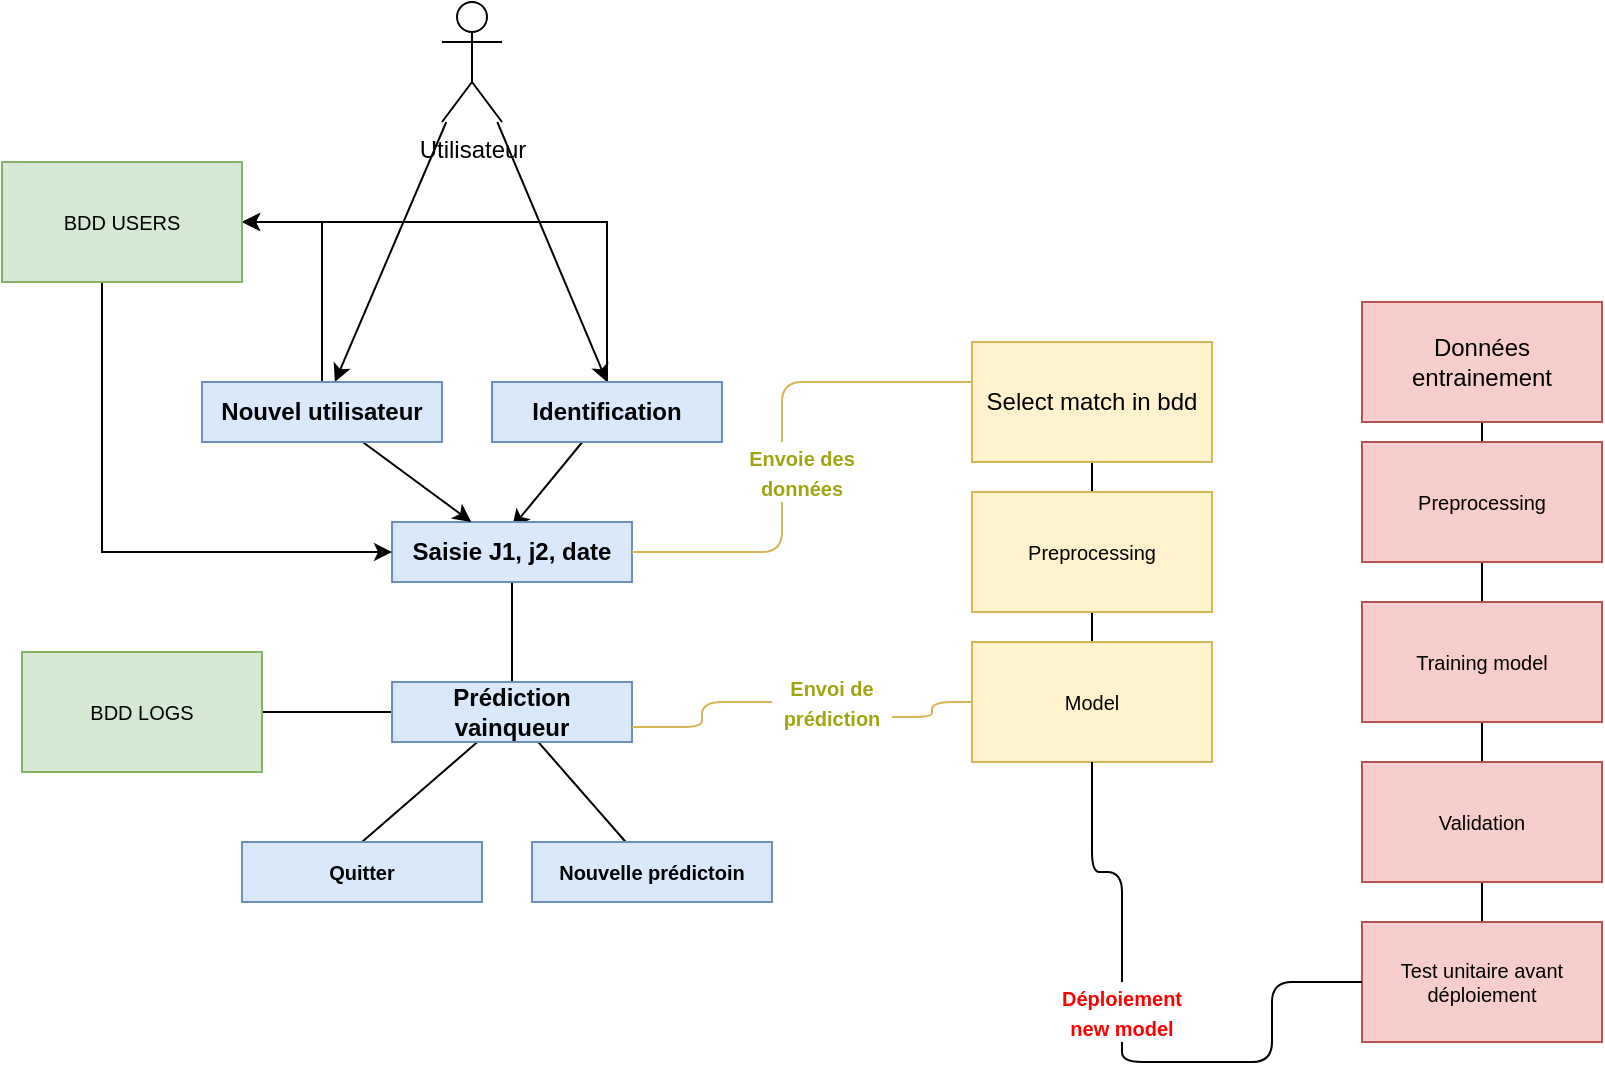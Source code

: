 <mxfile version="22.0.8" type="device">
  <diagram id="YjW5S-56ClEbzsRzcKw_" name="Page-1">
    <mxGraphModel dx="1434" dy="775" grid="1" gridSize="10" guides="1" tooltips="1" connect="1" arrows="1" fold="1" page="1" pageScale="1" pageWidth="850" pageHeight="1100" math="0" shadow="0">
      <root>
        <mxCell id="0" />
        <mxCell id="1" parent="0" />
        <mxCell id="10" style="edgeStyle=none;html=1;entryX=0.5;entryY=0;entryDx=0;entryDy=0;" parent="1" source="2" target="5" edge="1">
          <mxGeometry relative="1" as="geometry">
            <mxPoint x="265" y="230" as="targetPoint" />
          </mxGeometry>
        </mxCell>
        <mxCell id="0zTGKmSQJLN98mf2vQlX-51" style="rounded=0;orthogonalLoop=1;jettySize=auto;html=1;" edge="1" parent="1" source="2" target="0zTGKmSQJLN98mf2vQlX-49">
          <mxGeometry relative="1" as="geometry" />
        </mxCell>
        <mxCell id="2" value="Utilisateur" style="shape=umlActor;verticalLabelPosition=bottom;verticalAlign=top;html=1;outlineConnect=0;" parent="1" vertex="1">
          <mxGeometry x="230" y="10" width="30" height="60" as="geometry" />
        </mxCell>
        <mxCell id="13" style="edgeStyle=none;html=1;entryX=0.5;entryY=0.093;entryDx=0;entryDy=0;entryPerimeter=0;" parent="1" source="5" target="14" edge="1">
          <mxGeometry relative="1" as="geometry">
            <mxPoint x="265" y="260" as="targetPoint" />
          </mxGeometry>
        </mxCell>
        <mxCell id="0zTGKmSQJLN98mf2vQlX-58" style="edgeStyle=orthogonalEdgeStyle;rounded=0;orthogonalLoop=1;jettySize=auto;html=1;" edge="1" parent="1" source="5" target="0zTGKmSQJLN98mf2vQlX-55">
          <mxGeometry relative="1" as="geometry">
            <Array as="points">
              <mxPoint x="313" y="120" />
            </Array>
          </mxGeometry>
        </mxCell>
        <mxCell id="5" value="&lt;b&gt;Identification&lt;/b&gt;" style="rounded=0;whiteSpace=wrap;html=1;fillColor=#dae8fc;strokeColor=#6c8ebf;" parent="1" vertex="1">
          <mxGeometry x="255" y="200" width="115" height="30" as="geometry" />
        </mxCell>
        <mxCell id="16" style="edgeStyle=none;html=1;endArrow=none;endFill=0;" parent="1" source="14" edge="1">
          <mxGeometry relative="1" as="geometry">
            <mxPoint x="265" y="360" as="targetPoint" />
          </mxGeometry>
        </mxCell>
        <mxCell id="20" style="edgeStyle=orthogonalEdgeStyle;html=1;endArrow=none;endFill=0;fillColor=#fff2cc;strokeColor=#d6b656;startArrow=none;" parent="1" source="22" target="21" edge="1">
          <mxGeometry relative="1" as="geometry">
            <mxPoint x="425" y="240" as="targetPoint" />
            <Array as="points">
              <mxPoint x="400" y="200" />
            </Array>
          </mxGeometry>
        </mxCell>
        <mxCell id="14" value="&lt;b&gt;Saisie J1, j2, date&lt;/b&gt;" style="rounded=0;whiteSpace=wrap;html=1;fillColor=#dae8fc;strokeColor=#6c8ebf;" parent="1" vertex="1">
          <mxGeometry x="205" y="270" width="120" height="30" as="geometry" />
        </mxCell>
        <mxCell id="32" style="html=1;fontSize=10;fontColor=#a0a512;endArrow=none;endFill=0;" parent="1" source="17" target="33" edge="1">
          <mxGeometry relative="1" as="geometry">
            <mxPoint x="315" y="440" as="targetPoint" />
          </mxGeometry>
        </mxCell>
        <mxCell id="34" style="edgeStyle=none;html=1;fontSize=10;fontColor=#a0a512;endArrow=none;endFill=0;entryX=0.5;entryY=0;entryDx=0;entryDy=0;" parent="1" source="17" target="35" edge="1">
          <mxGeometry relative="1" as="geometry">
            <mxPoint x="205" y="430" as="targetPoint" />
          </mxGeometry>
        </mxCell>
        <mxCell id="36" style="edgeStyle=none;html=1;fontSize=10;fontColor=#a0a512;endArrow=none;endFill=0;" parent="1" source="17" edge="1">
          <mxGeometry relative="1" as="geometry">
            <mxPoint x="120" y="365" as="targetPoint" />
          </mxGeometry>
        </mxCell>
        <mxCell id="17" value="&lt;b&gt;Prédiction vainqueur&lt;/b&gt;" style="rounded=0;whiteSpace=wrap;html=1;fillColor=#dae8fc;strokeColor=#6c8ebf;" parent="1" vertex="1">
          <mxGeometry x="205" y="350" width="120" height="30" as="geometry" />
        </mxCell>
        <mxCell id="23" style="edgeStyle=orthogonalEdgeStyle;html=1;fontSize=10;fontColor=#a0a512;endArrow=none;endFill=0;" parent="1" source="21" target="24" edge="1">
          <mxGeometry relative="1" as="geometry">
            <mxPoint x="555" y="260" as="targetPoint" />
          </mxGeometry>
        </mxCell>
        <mxCell id="21" value="Select match in bdd" style="rounded=0;whiteSpace=wrap;html=1;fillColor=#fff2cc;strokeColor=#d6b656;" parent="1" vertex="1">
          <mxGeometry x="495" y="180" width="120" height="60" as="geometry" />
        </mxCell>
        <mxCell id="25" style="edgeStyle=orthogonalEdgeStyle;html=1;fontSize=10;fontColor=#a0a512;endArrow=none;endFill=0;" parent="1" source="24" target="26" edge="1">
          <mxGeometry relative="1" as="geometry">
            <mxPoint x="555" y="360" as="targetPoint" />
          </mxGeometry>
        </mxCell>
        <mxCell id="24" value="Preprocessing" style="rounded=0;whiteSpace=wrap;html=1;labelBackgroundColor=none;fontSize=10;fillColor=#fff2cc;strokeColor=#d6b656;" parent="1" vertex="1">
          <mxGeometry x="495" y="255" width="120" height="60" as="geometry" />
        </mxCell>
        <mxCell id="28" style="edgeStyle=orthogonalEdgeStyle;html=1;entryX=1;entryY=0.75;entryDx=0;entryDy=0;fontSize=10;fontColor=#a0a512;endArrow=none;endFill=0;startArrow=none;fillColor=#fff2cc;strokeColor=#d6b656;" parent="1" source="29" target="17" edge="1">
          <mxGeometry relative="1" as="geometry" />
        </mxCell>
        <mxCell id="26" value="Model" style="rounded=0;whiteSpace=wrap;html=1;labelBackgroundColor=none;fontSize=10;fillColor=#fff2cc;strokeColor=#d6b656;" parent="1" vertex="1">
          <mxGeometry x="495" y="330" width="120" height="60" as="geometry" />
        </mxCell>
        <mxCell id="30" value="" style="edgeStyle=orthogonalEdgeStyle;html=1;entryX=1;entryY=0.75;entryDx=0;entryDy=0;fontSize=10;fontColor=#a0a512;endArrow=none;endFill=0;fillColor=#fff2cc;strokeColor=#d6b656;" parent="1" source="26" target="29" edge="1">
          <mxGeometry relative="1" as="geometry">
            <mxPoint x="495" y="360" as="sourcePoint" />
            <mxPoint x="325" y="372.5" as="targetPoint" />
          </mxGeometry>
        </mxCell>
        <mxCell id="29" value="&lt;font color=&quot;#a0a512&quot; style=&quot;font-size: 10px;&quot;&gt;&lt;b style=&quot;&quot;&gt;Envoi de prédiction&lt;/b&gt;&lt;/font&gt;" style="text;html=1;strokeColor=none;fillColor=none;align=center;verticalAlign=middle;whiteSpace=wrap;rounded=0;" parent="1" vertex="1">
          <mxGeometry x="395" y="345" width="60" height="30" as="geometry" />
        </mxCell>
        <mxCell id="31" value="" style="edgeStyle=orthogonalEdgeStyle;html=1;endArrow=none;endFill=0;fillColor=#fff2cc;strokeColor=#d6b656;" parent="1" source="14" target="22" edge="1">
          <mxGeometry relative="1" as="geometry">
            <mxPoint x="495" y="200" as="targetPoint" />
            <mxPoint x="325" y="285" as="sourcePoint" />
            <Array as="points">
              <mxPoint x="400" y="285" />
            </Array>
          </mxGeometry>
        </mxCell>
        <mxCell id="22" value="&lt;font color=&quot;#a0a512&quot; style=&quot;font-size: 10px;&quot;&gt;&lt;b style=&quot;&quot;&gt;Envoie des données&lt;/b&gt;&lt;/font&gt;" style="text;html=1;strokeColor=none;fillColor=none;align=center;verticalAlign=middle;whiteSpace=wrap;rounded=0;" parent="1" vertex="1">
          <mxGeometry x="380" y="230" width="60" height="30" as="geometry" />
        </mxCell>
        <mxCell id="33" value="&lt;b&gt;Nouvelle prédictoin&lt;/b&gt;" style="rounded=0;whiteSpace=wrap;html=1;labelBackgroundColor=none;fontSize=10;fillColor=#dae8fc;strokeColor=#6c8ebf;" parent="1" vertex="1">
          <mxGeometry x="275" y="430" width="120" height="30" as="geometry" />
        </mxCell>
        <mxCell id="35" value="&lt;b&gt;Quitter&lt;/b&gt;" style="rounded=0;whiteSpace=wrap;html=1;labelBackgroundColor=none;fontSize=10;fillColor=#dae8fc;strokeColor=#6c8ebf;" parent="1" vertex="1">
          <mxGeometry x="130" y="430" width="120" height="30" as="geometry" />
        </mxCell>
        <mxCell id="37" value="BDD LOGS" style="rounded=0;whiteSpace=wrap;html=1;labelBackgroundColor=none;fontSize=10;fillColor=#d5e8d4;strokeColor=#82b366;" parent="1" vertex="1">
          <mxGeometry x="20" y="335" width="120" height="60" as="geometry" />
        </mxCell>
        <mxCell id="39" style="edgeStyle=none;html=1;fontSize=10;fontColor=#a0a512;endArrow=none;endFill=0;" parent="1" source="38" target="40" edge="1">
          <mxGeometry relative="1" as="geometry">
            <mxPoint x="750" y="260" as="targetPoint" />
          </mxGeometry>
        </mxCell>
        <mxCell id="38" value="Données entrainement" style="rounded=0;whiteSpace=wrap;html=1;fillColor=#f8cecc;strokeColor=#b85450;" parent="1" vertex="1">
          <mxGeometry x="690" y="160" width="120" height="60" as="geometry" />
        </mxCell>
        <mxCell id="41" style="edgeStyle=none;html=1;fontSize=10;fontColor=#a0a512;endArrow=none;endFill=0;" parent="1" source="40" target="42" edge="1">
          <mxGeometry relative="1" as="geometry">
            <mxPoint x="750" y="320" as="targetPoint" />
          </mxGeometry>
        </mxCell>
        <mxCell id="40" value="Preprocessing" style="rounded=0;whiteSpace=wrap;html=1;labelBackgroundColor=none;fontSize=10;fillColor=#f8cecc;strokeColor=#b85450;" parent="1" vertex="1">
          <mxGeometry x="690" y="230" width="120" height="60" as="geometry" />
        </mxCell>
        <mxCell id="43" style="edgeStyle=none;html=1;fontSize=10;fontColor=#a0a512;endArrow=none;endFill=0;" parent="1" source="42" target="44" edge="1">
          <mxGeometry relative="1" as="geometry">
            <mxPoint x="750" y="420" as="targetPoint" />
          </mxGeometry>
        </mxCell>
        <mxCell id="42" value="Training model" style="rounded=0;whiteSpace=wrap;html=1;labelBackgroundColor=none;fontSize=10;fillColor=#f8cecc;strokeColor=#b85450;" parent="1" vertex="1">
          <mxGeometry x="690" y="310" width="120" height="60" as="geometry" />
        </mxCell>
        <mxCell id="45" style="edgeStyle=none;html=1;fontSize=10;fontColor=#a0a512;endArrow=none;endFill=0;" parent="1" source="44" target="46" edge="1">
          <mxGeometry relative="1" as="geometry">
            <mxPoint x="750" y="490" as="targetPoint" />
          </mxGeometry>
        </mxCell>
        <mxCell id="44" value="Validation" style="rounded=0;whiteSpace=wrap;html=1;labelBackgroundColor=none;fontSize=10;fillColor=#f8cecc;strokeColor=#b85450;" parent="1" vertex="1">
          <mxGeometry x="690" y="390" width="120" height="60" as="geometry" />
        </mxCell>
        <mxCell id="47" style="edgeStyle=orthogonalEdgeStyle;html=1;entryX=0.5;entryY=1;entryDx=0;entryDy=0;fontSize=10;fontColor=#a0a512;endArrow=none;endFill=0;startArrow=none;" parent="1" source="48" target="26" edge="1">
          <mxGeometry relative="1" as="geometry" />
        </mxCell>
        <mxCell id="46" value="Test unitaire avant déploiement" style="rounded=0;whiteSpace=wrap;html=1;labelBackgroundColor=none;fontSize=10;fillColor=#f8cecc;strokeColor=#b85450;" parent="1" vertex="1">
          <mxGeometry x="690" y="470" width="120" height="60" as="geometry" />
        </mxCell>
        <mxCell id="49" value="" style="edgeStyle=orthogonalEdgeStyle;html=1;entryX=0.5;entryY=1;entryDx=0;entryDy=0;fontSize=10;fontColor=#a0a512;endArrow=none;endFill=0;" parent="1" source="46" target="48" edge="1">
          <mxGeometry relative="1" as="geometry">
            <mxPoint x="690" y="500" as="sourcePoint" />
            <mxPoint x="555" y="390" as="targetPoint" />
          </mxGeometry>
        </mxCell>
        <mxCell id="48" value="&lt;font color=&quot;#ff0000&quot; style=&quot;font-size: 10px;&quot;&gt;&lt;b style=&quot;&quot;&gt;Déploiement new model&lt;/b&gt;&lt;/font&gt;" style="text;html=1;strokeColor=none;fillColor=none;align=center;verticalAlign=middle;whiteSpace=wrap;rounded=0;" parent="1" vertex="1">
          <mxGeometry x="540" y="500" width="60" height="30" as="geometry" />
        </mxCell>
        <mxCell id="0zTGKmSQJLN98mf2vQlX-54" style="rounded=0;orthogonalLoop=1;jettySize=auto;html=1;" edge="1" parent="1" source="0zTGKmSQJLN98mf2vQlX-49" target="14">
          <mxGeometry relative="1" as="geometry" />
        </mxCell>
        <mxCell id="0zTGKmSQJLN98mf2vQlX-57" style="edgeStyle=orthogonalEdgeStyle;rounded=0;orthogonalLoop=1;jettySize=auto;html=1;entryX=1;entryY=0.5;entryDx=0;entryDy=0;" edge="1" parent="1" source="0zTGKmSQJLN98mf2vQlX-49" target="0zTGKmSQJLN98mf2vQlX-55">
          <mxGeometry relative="1" as="geometry" />
        </mxCell>
        <mxCell id="0zTGKmSQJLN98mf2vQlX-49" value="&lt;b&gt;Nouvel utilisateur&lt;/b&gt;" style="whiteSpace=wrap;html=1;fillColor=#dae8fc;strokeColor=#6c8ebf;rounded=0;" vertex="1" parent="1">
          <mxGeometry x="110" y="200" width="120" height="30" as="geometry" />
        </mxCell>
        <mxCell id="0zTGKmSQJLN98mf2vQlX-56" style="edgeStyle=orthogonalEdgeStyle;rounded=0;orthogonalLoop=1;jettySize=auto;html=1;" edge="1" parent="1" source="0zTGKmSQJLN98mf2vQlX-55" target="14">
          <mxGeometry relative="1" as="geometry">
            <Array as="points">
              <mxPoint x="60" y="285" />
            </Array>
          </mxGeometry>
        </mxCell>
        <mxCell id="0zTGKmSQJLN98mf2vQlX-55" value="BDD USERS" style="rounded=0;whiteSpace=wrap;html=1;labelBackgroundColor=none;fontSize=10;fillColor=#d5e8d4;strokeColor=#82b366;" vertex="1" parent="1">
          <mxGeometry x="10" y="90" width="120" height="60" as="geometry" />
        </mxCell>
      </root>
    </mxGraphModel>
  </diagram>
</mxfile>
